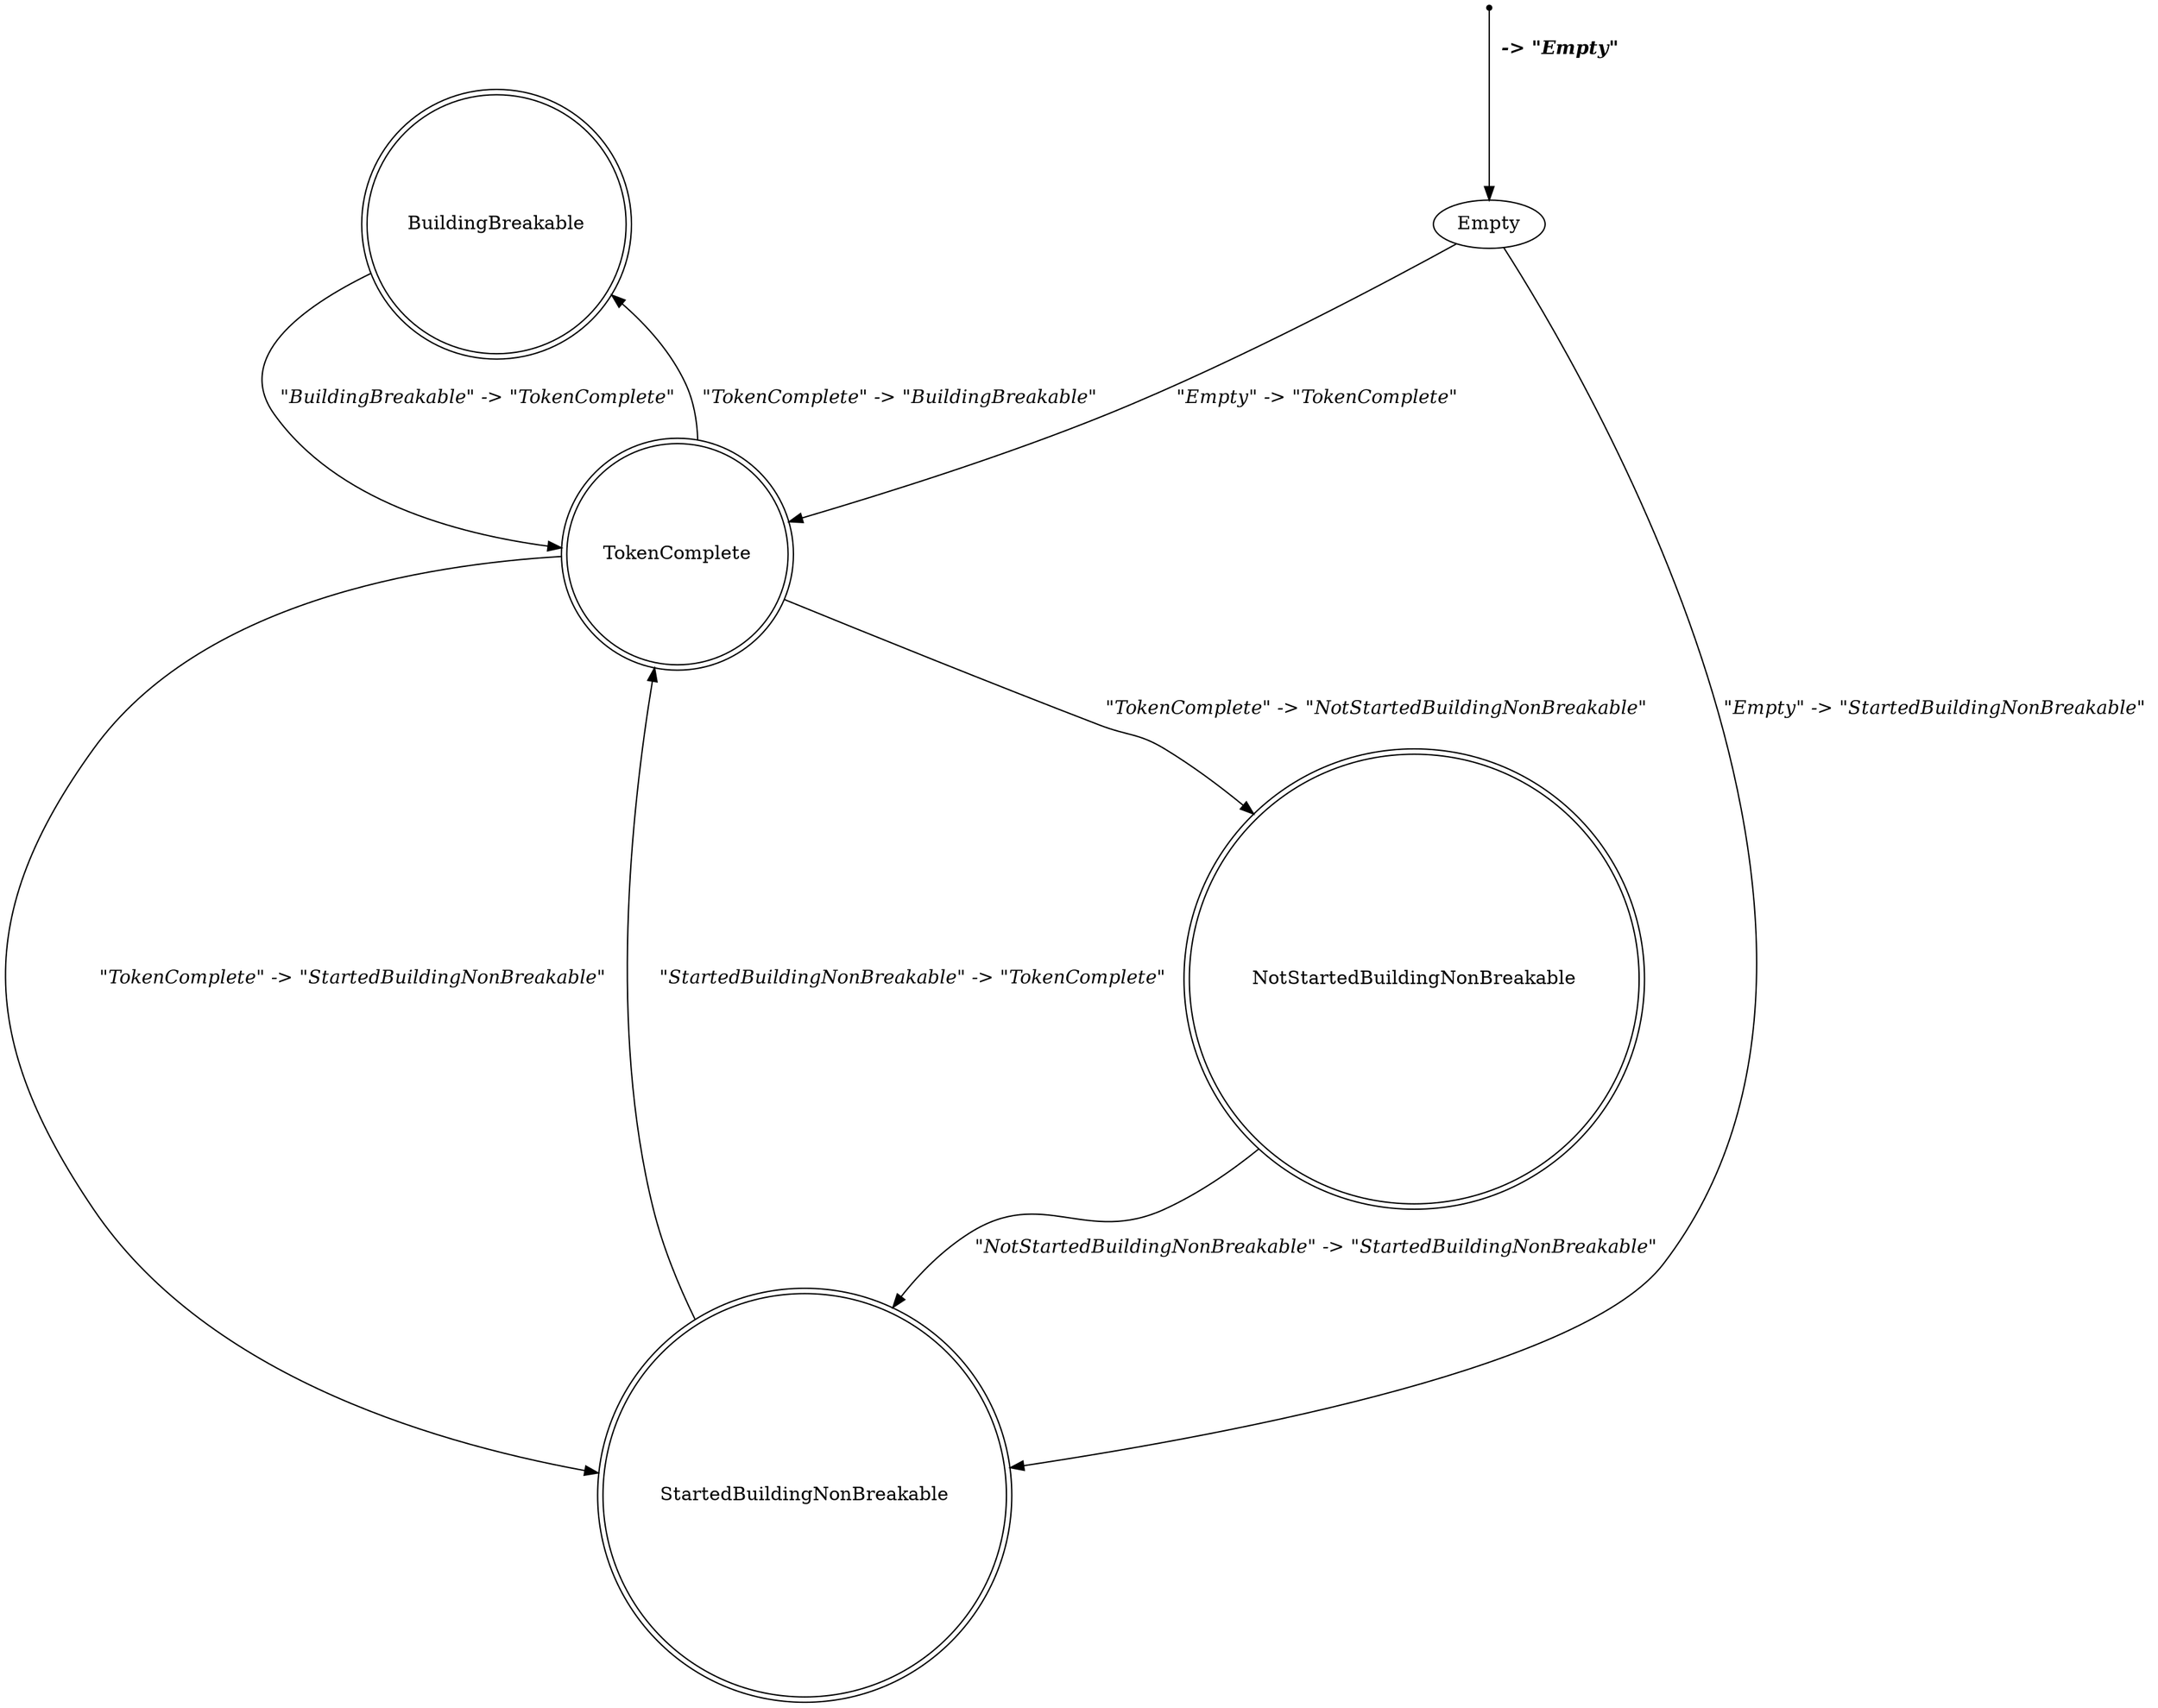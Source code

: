 digraph tokenising_stm {
    BuildingBreakable[label="BuildingBreakable"][shape="doublecircle"];
    Empty[label="Empty"][shape="ellipse"];
    NotStartedBuildingNonBreakable[label="NotStartedBuildingNonBreakable"][shape="doublecircle"];
    StartedBuildingNonBreakable[label="StartedBuildingNonBreakable"][shape="doublecircle"];
    TokenComplete[label="TokenComplete"][shape="doublecircle"];
    _start[label="_start"][shape="point"];
    _start -> Empty[label=<<TABLE BORDER="0"><TR><TD><B><I> -&gt; "Empty"</I></B></TD></TR></TABLE>>];
    TokenComplete -> BuildingBreakable[label=<<TABLE BORDER="0"><TR><TD><I>"TokenComplete" -&gt; "BuildingBreakable"</I></TD></TR></TABLE>>];
    TokenComplete -> NotStartedBuildingNonBreakable[label=<<TABLE BORDER="0"><TR><TD><I>"TokenComplete" -&gt; "NotStartedBuildingNonBreakable"</I></TD></TR></TABLE>>];
    Empty -> StartedBuildingNonBreakable[label=<<TABLE BORDER="0"><TR><TD><I>"Empty" -&gt; "StartedBuildingNonBreakable"</I></TD></TR></TABLE>>];
    NotStartedBuildingNonBreakable -> StartedBuildingNonBreakable[label=<<TABLE BORDER="0"><TR><TD><I>"NotStartedBuildingNonBreakable" -&gt; "StartedBuildingNonBreakable"</I></TD></TR></TABLE>>];
    TokenComplete -> StartedBuildingNonBreakable[label=<<TABLE BORDER="0"><TR><TD><I>"TokenComplete" -&gt; "StartedBuildingNonBreakable"</I></TD></TR></TABLE>>];
    Empty -> TokenComplete[label=<<TABLE BORDER="0"><TR><TD><I>"Empty" -&gt; "TokenComplete"</I></TD></TR></TABLE>>];
    BuildingBreakable -> TokenComplete[label=<<TABLE BORDER="0"><TR><TD><I>"BuildingBreakable" -&gt; "TokenComplete"</I></TD></TR></TABLE>>];
    StartedBuildingNonBreakable -> TokenComplete[label=<<TABLE BORDER="0"><TR><TD><I>"StartedBuildingNonBreakable" -&gt; "TokenComplete"</I></TD></TR></TABLE>>];
}
